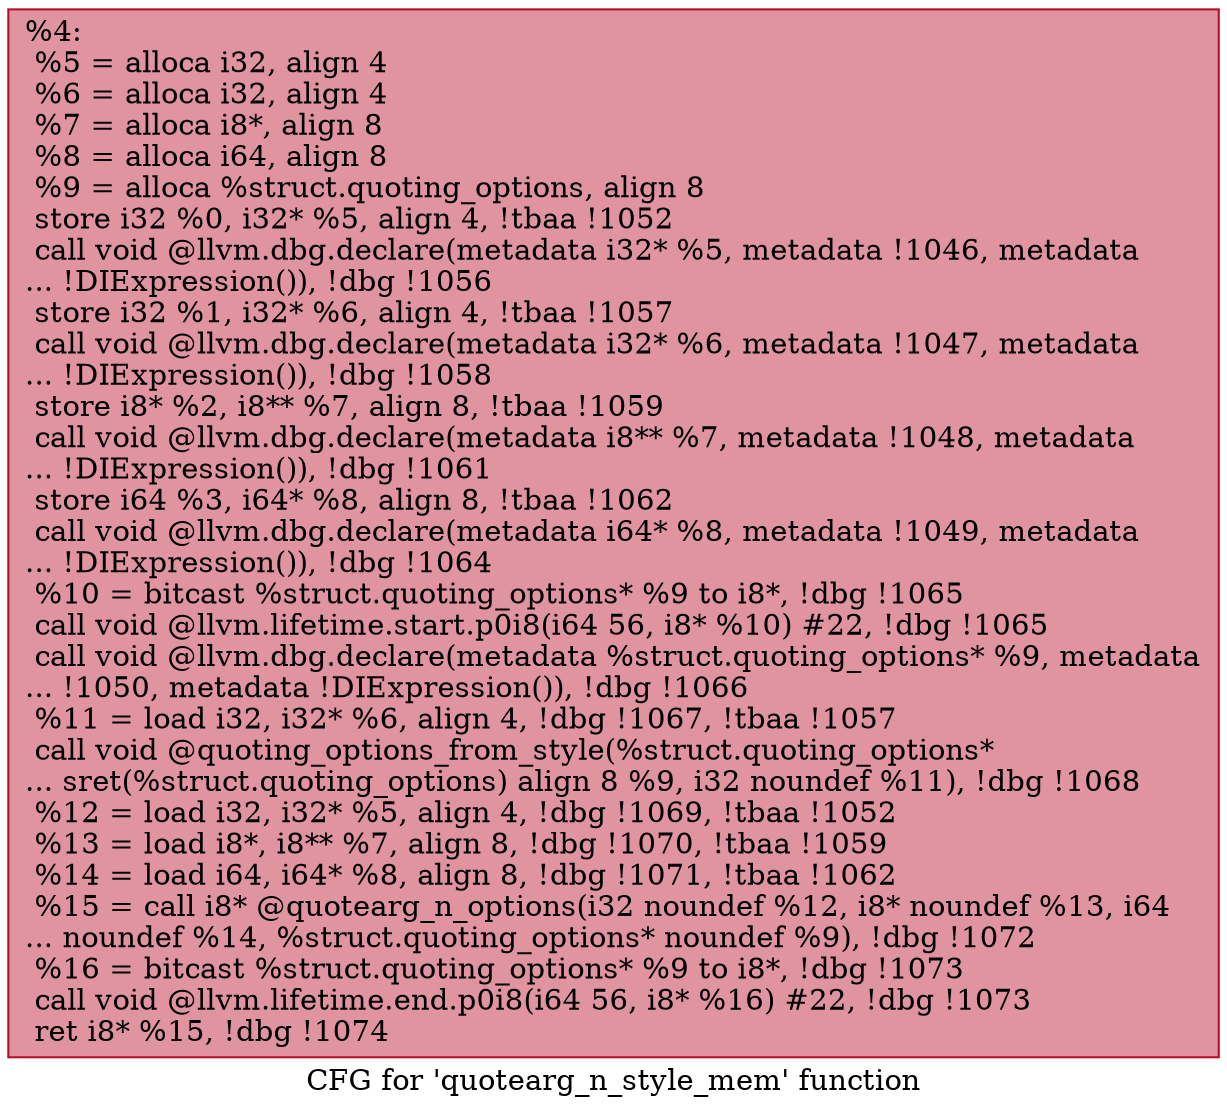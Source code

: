 digraph "CFG for 'quotearg_n_style_mem' function" {
	label="CFG for 'quotearg_n_style_mem' function";

	Node0x1ac13a0 [shape=record,color="#b70d28ff", style=filled, fillcolor="#b70d2870",label="{%4:\l  %5 = alloca i32, align 4\l  %6 = alloca i32, align 4\l  %7 = alloca i8*, align 8\l  %8 = alloca i64, align 8\l  %9 = alloca %struct.quoting_options, align 8\l  store i32 %0, i32* %5, align 4, !tbaa !1052\l  call void @llvm.dbg.declare(metadata i32* %5, metadata !1046, metadata\l... !DIExpression()), !dbg !1056\l  store i32 %1, i32* %6, align 4, !tbaa !1057\l  call void @llvm.dbg.declare(metadata i32* %6, metadata !1047, metadata\l... !DIExpression()), !dbg !1058\l  store i8* %2, i8** %7, align 8, !tbaa !1059\l  call void @llvm.dbg.declare(metadata i8** %7, metadata !1048, metadata\l... !DIExpression()), !dbg !1061\l  store i64 %3, i64* %8, align 8, !tbaa !1062\l  call void @llvm.dbg.declare(metadata i64* %8, metadata !1049, metadata\l... !DIExpression()), !dbg !1064\l  %10 = bitcast %struct.quoting_options* %9 to i8*, !dbg !1065\l  call void @llvm.lifetime.start.p0i8(i64 56, i8* %10) #22, !dbg !1065\l  call void @llvm.dbg.declare(metadata %struct.quoting_options* %9, metadata\l... !1050, metadata !DIExpression()), !dbg !1066\l  %11 = load i32, i32* %6, align 4, !dbg !1067, !tbaa !1057\l  call void @quoting_options_from_style(%struct.quoting_options*\l... sret(%struct.quoting_options) align 8 %9, i32 noundef %11), !dbg !1068\l  %12 = load i32, i32* %5, align 4, !dbg !1069, !tbaa !1052\l  %13 = load i8*, i8** %7, align 8, !dbg !1070, !tbaa !1059\l  %14 = load i64, i64* %8, align 8, !dbg !1071, !tbaa !1062\l  %15 = call i8* @quotearg_n_options(i32 noundef %12, i8* noundef %13, i64\l... noundef %14, %struct.quoting_options* noundef %9), !dbg !1072\l  %16 = bitcast %struct.quoting_options* %9 to i8*, !dbg !1073\l  call void @llvm.lifetime.end.p0i8(i64 56, i8* %16) #22, !dbg !1073\l  ret i8* %15, !dbg !1074\l}"];
}
